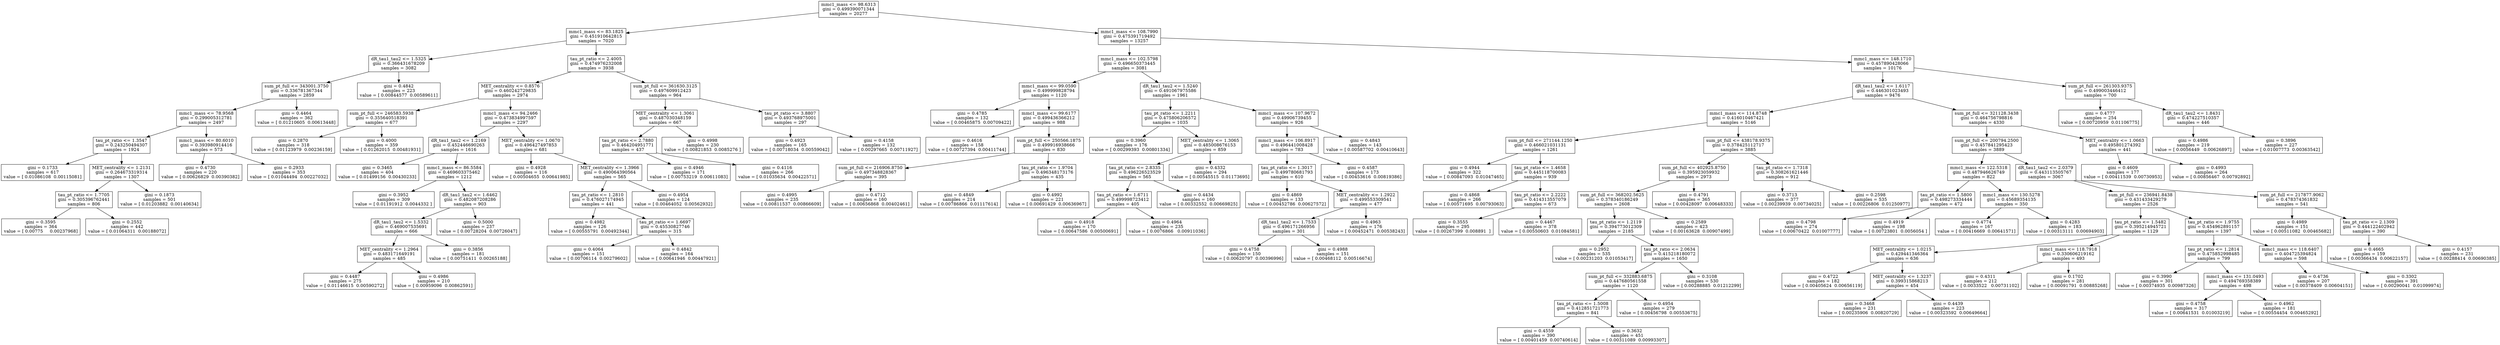 digraph Tree {
0 [label="mmc1_mass <= 98.6313\ngini = 0.499390071344\nsamples = 20277", shape="box"] ;
1 [label="mmc1_mass <= 83.1825\ngini = 0.451910642815\nsamples = 7020", shape="box"] ;
0 -> 1 ;
2 [label="dR_tau1_tau2 <= 1.5325\ngini = 0.366431678209\nsamples = 3082", shape="box"] ;
1 -> 2 ;
3 [label="sum_pt_full <= 343001.3750\ngini = 0.336781367344\nsamples = 2859", shape="box"] ;
2 -> 3 ;
4 [label="mmc1_mass <= 78.9568\ngini = 0.299005312781\nsamples = 2497", shape="box"] ;
3 -> 4 ;
5 [label="tau_pt_ratio <= 1.3547\ngini = 0.243250494307\nsamples = 1924", shape="box"] ;
4 -> 5 ;
6 [label="gini = 0.1733\nsamples = 617\nvalue = [ 0.01086108  0.00115081]", shape="box"] ;
5 -> 6 ;
7 [label="MET_centrality <= 1.2131\ngini = 0.264673319314\nsamples = 1307", shape="box"] ;
5 -> 7 ;
8 [label="tau_pt_ratio <= 1.7705\ngini = 0.305396762441\nsamples = 806", shape="box"] ;
7 -> 8 ;
9 [label="gini = 0.3595\nsamples = 364\nvalue = [ 0.00775     0.00237968]", shape="box"] ;
8 -> 9 ;
10 [label="gini = 0.2552\nsamples = 442\nvalue = [ 0.01064311  0.00188072]", shape="box"] ;
8 -> 10 ;
11 [label="gini = 0.1873\nsamples = 501\nvalue = [ 0.01203882  0.00140634]", shape="box"] ;
7 -> 11 ;
12 [label="mmc1_mass <= 80.6010\ngini = 0.393980914416\nsamples = 573", shape="box"] ;
4 -> 12 ;
13 [label="gini = 0.4730\nsamples = 220\nvalue = [ 0.00626829  0.00390382]", shape="box"] ;
12 -> 13 ;
14 [label="gini = 0.2933\nsamples = 353\nvalue = [ 0.01044494  0.00227032]", shape="box"] ;
12 -> 14 ;
15 [label="gini = 0.4464\nsamples = 362\nvalue = [ 0.01210605  0.00613448]", shape="box"] ;
3 -> 15 ;
16 [label="gini = 0.4842\nsamples = 223\nvalue = [ 0.00844577  0.00589611]", shape="box"] ;
2 -> 16 ;
17 [label="tau_pt_ratio <= 2.4005\ngini = 0.474976232008\nsamples = 3938", shape="box"] ;
1 -> 17 ;
18 [label="MET_centrality <= 0.8576\ngini = 0.460242729835\nsamples = 2974", shape="box"] ;
17 -> 18 ;
19 [label="sum_pt_full <= 246583.5938\ngini = 0.355640518391\nsamples = 677", shape="box"] ;
18 -> 19 ;
20 [label="gini = 0.2870\nsamples = 318\nvalue = [ 0.01123979  0.00236159]", shape="box"] ;
19 -> 20 ;
21 [label="gini = 0.4000\nsamples = 359\nvalue = [ 0.01262015  0.00481931]", shape="box"] ;
19 -> 21 ;
22 [label="mmc1_mass <= 94.2466\ngini = 0.473834997597\nsamples = 2297", shape="box"] ;
18 -> 22 ;
23 [label="dR_tau1_tau2 <= 1.2169\ngini = 0.452446690263\nsamples = 1616", shape="box"] ;
22 -> 23 ;
24 [label="gini = 0.3465\nsamples = 404\nvalue = [ 0.01499156  0.00430233]", shape="box"] ;
23 -> 24 ;
25 [label="mmc1_mass <= 86.5584\ngini = 0.469603375462\nsamples = 1212", shape="box"] ;
23 -> 25 ;
26 [label="gini = 0.3952\nsamples = 309\nvalue = [ 0.01191912  0.0044332 ]", shape="box"] ;
25 -> 26 ;
27 [label="dR_tau1_tau2 <= 1.6462\ngini = 0.482087208286\nsamples = 903", shape="box"] ;
25 -> 27 ;
28 [label="dR_tau1_tau2 <= 1.5332\ngini = 0.469007535691\nsamples = 666", shape="box"] ;
27 -> 28 ;
29 [label="MET_centrality <= 1.2964\ngini = 0.483171649191\nsamples = 485", shape="box"] ;
28 -> 29 ;
30 [label="gini = 0.4487\nsamples = 275\nvalue = [ 0.01146615  0.00590272]", shape="box"] ;
29 -> 30 ;
31 [label="gini = 0.4986\nsamples = 210\nvalue = [ 0.00959096  0.00862591]", shape="box"] ;
29 -> 31 ;
32 [label="gini = 0.3856\nsamples = 181\nvalue = [ 0.00751411  0.00265188]", shape="box"] ;
28 -> 32 ;
33 [label="gini = 0.5000\nsamples = 237\nvalue = [ 0.00728204  0.00726047]", shape="box"] ;
27 -> 33 ;
34 [label="MET_centrality <= 1.0670\ngini = 0.496427497853\nsamples = 681", shape="box"] ;
22 -> 34 ;
35 [label="gini = 0.4928\nsamples = 116\nvalue = [ 0.00504655  0.00641985]", shape="box"] ;
34 -> 35 ;
36 [label="MET_centrality <= 1.3966\ngini = 0.490064390564\nsamples = 565", shape="box"] ;
34 -> 36 ;
37 [label="tau_pt_ratio <= 1.2810\ngini = 0.476027174945\nsamples = 441", shape="box"] ;
36 -> 37 ;
38 [label="gini = 0.4982\nsamples = 126\nvalue = [ 0.00555791  0.00492344]", shape="box"] ;
37 -> 38 ;
39 [label="tau_pt_ratio <= 1.6697\ngini = 0.45530827746\nsamples = 315", shape="box"] ;
37 -> 39 ;
40 [label="gini = 0.4064\nsamples = 151\nvalue = [ 0.00706114  0.00279602]", shape="box"] ;
39 -> 40 ;
41 [label="gini = 0.4842\nsamples = 164\nvalue = [ 0.00641946  0.00447921]", shape="box"] ;
39 -> 41 ;
42 [label="gini = 0.4954\nsamples = 124\nvalue = [ 0.00464052  0.00562932]", shape="box"] ;
36 -> 42 ;
43 [label="sum_pt_full <= 361630.3125\ngini = 0.497609912423\nsamples = 964", shape="box"] ;
17 -> 43 ;
44 [label="MET_centrality <= 1.3061\ngini = 0.487030348159\nsamples = 667", shape="box"] ;
43 -> 44 ;
45 [label="tau_pt_ratio <= 2.7880\ngini = 0.464204951771\nsamples = 437", shape="box"] ;
44 -> 45 ;
46 [label="gini = 0.4946\nsamples = 171\nvalue = [ 0.00753219  0.00611083]", shape="box"] ;
45 -> 46 ;
47 [label="gini = 0.4116\nsamples = 266\nvalue = [ 0.01035634  0.00422571]", shape="box"] ;
45 -> 47 ;
48 [label="gini = 0.4998\nsamples = 230\nvalue = [ 0.00821853  0.0085276 ]", shape="box"] ;
44 -> 48 ;
49 [label="tau_pt_ratio <= 3.8807\ngini = 0.493768975001\nsamples = 297", shape="box"] ;
43 -> 49 ;
50 [label="gini = 0.4923\nsamples = 165\nvalue = [ 0.00718034  0.00559042]", shape="box"] ;
49 -> 50 ;
51 [label="gini = 0.4158\nsamples = 132\nvalue = [ 0.00297665  0.00711927]", shape="box"] ;
49 -> 51 ;
52 [label="mmc1_mass <= 108.7990\ngini = 0.475391719492\nsamples = 13257", shape="box"] ;
0 -> 52 ;
53 [label="mmc1_mass <= 102.5798\ngini = 0.496650373445\nsamples = 3081", shape="box"] ;
52 -> 53 ;
54 [label="mmc1_mass <= 99.0590\ngini = 0.499999828794\nsamples = 1120", shape="box"] ;
53 -> 54 ;
55 [label="gini = 0.4785\nsamples = 132\nvalue = [ 0.00465875  0.00709422]", shape="box"] ;
54 -> 55 ;
56 [label="mmc1_mass <= 99.6177\ngini = 0.499436366212\nsamples = 988", shape="box"] ;
54 -> 56 ;
57 [label="gini = 0.4616\nsamples = 158\nvalue = [ 0.00727394  0.00411744]", shape="box"] ;
56 -> 57 ;
58 [label="sum_pt_full <= 250566.1875\ngini = 0.499916938666\nsamples = 830", shape="box"] ;
56 -> 58 ;
59 [label="sum_pt_full <= 216906.8750\ngini = 0.497348828367\nsamples = 395", shape="box"] ;
58 -> 59 ;
60 [label="gini = 0.4995\nsamples = 235\nvalue = [ 0.00811537  0.00866609]", shape="box"] ;
59 -> 60 ;
61 [label="gini = 0.4712\nsamples = 160\nvalue = [ 0.00656868  0.00402461]", shape="box"] ;
59 -> 61 ;
62 [label="tau_pt_ratio <= 1.9704\ngini = 0.496348173176\nsamples = 435", shape="box"] ;
58 -> 62 ;
63 [label="gini = 0.4849\nsamples = 214\nvalue = [ 0.00786866  0.01117614]", shape="box"] ;
62 -> 63 ;
64 [label="gini = 0.4992\nsamples = 221\nvalue = [ 0.00691429  0.00636967]", shape="box"] ;
62 -> 64 ;
65 [label="dR_tau1_tau2 <= 1.5240\ngini = 0.491067975586\nsamples = 1961", shape="box"] ;
53 -> 65 ;
66 [label="tau_pt_ratio <= 1.2211\ngini = 0.475806206572\nsamples = 1035", shape="box"] ;
65 -> 66 ;
67 [label="gini = 0.3960\nsamples = 176\nvalue = [ 0.00299393  0.00801334]", shape="box"] ;
66 -> 67 ;
68 [label="MET_centrality <= 1.3065\ngini = 0.485008676153\nsamples = 859", shape="box"] ;
66 -> 68 ;
69 [label="tau_pt_ratio <= 2.8335\ngini = 0.496226523529\nsamples = 565", shape="box"] ;
68 -> 69 ;
70 [label="tau_pt_ratio <= 1.6711\ngini = 0.499998723412\nsamples = 405", shape="box"] ;
69 -> 70 ;
71 [label="gini = 0.4918\nsamples = 170\nvalue = [ 0.00647586  0.00500691]", shape="box"] ;
70 -> 71 ;
72 [label="gini = 0.4964\nsamples = 235\nvalue = [ 0.0076866   0.00911036]", shape="box"] ;
70 -> 72 ;
73 [label="gini = 0.4434\nsamples = 160\nvalue = [ 0.00332552  0.00669825]", shape="box"] ;
69 -> 73 ;
74 [label="gini = 0.4332\nsamples = 294\nvalue = [ 0.00545515  0.01173695]", shape="box"] ;
68 -> 74 ;
75 [label="mmc1_mass <= 107.9672\ngini = 0.49906739455\nsamples = 926", shape="box"] ;
65 -> 75 ;
76 [label="mmc1_mass <= 106.8917\ngini = 0.496441008428\nsamples = 783", shape="box"] ;
75 -> 76 ;
77 [label="tau_pt_ratio <= 1.3017\ngini = 0.499780681793\nsamples = 610", shape="box"] ;
76 -> 77 ;
78 [label="gini = 0.4869\nsamples = 133\nvalue = [ 0.00452786  0.00627572]", shape="box"] ;
77 -> 78 ;
79 [label="MET_centrality <= 1.2922\ngini = 0.499553309541\nsamples = 477", shape="box"] ;
77 -> 79 ;
80 [label="dR_tau1_tau2 <= 1.7533\ngini = 0.496171266956\nsamples = 301", shape="box"] ;
79 -> 80 ;
81 [label="gini = 0.4758\nsamples = 150\nvalue = [ 0.00620797  0.00396996]", shape="box"] ;
80 -> 81 ;
82 [label="gini = 0.4988\nsamples = 151\nvalue = [ 0.00468112  0.00516674]", shape="box"] ;
80 -> 82 ;
83 [label="gini = 0.4963\nsamples = 176\nvalue = [ 0.00452471  0.00538243]", shape="box"] ;
79 -> 83 ;
84 [label="gini = 0.4587\nsamples = 173\nvalue = [ 0.00453616  0.00819386]", shape="box"] ;
76 -> 84 ;
85 [label="gini = 0.4843\nsamples = 143\nvalue = [ 0.00587702  0.00410643]", shape="box"] ;
75 -> 85 ;
86 [label="mmc1_mass <= 148.1710\ngini = 0.457890428066\nsamples = 10176", shape="box"] ;
52 -> 86 ;
87 [label="dR_tau1_tau2 <= 1.6117\ngini = 0.446301023493\nsamples = 9476", shape="box"] ;
86 -> 87 ;
88 [label="mmc1_mass <= 114.8748\ngini = 0.416010467421\nsamples = 5146", shape="box"] ;
87 -> 88 ;
89 [label="sum_pt_full <= 271144.1250\ngini = 0.466021031131\nsamples = 1261", shape="box"] ;
88 -> 89 ;
90 [label="gini = 0.4944\nsamples = 322\nvalue = [ 0.00847093  0.01047465]", shape="box"] ;
89 -> 90 ;
91 [label="tau_pt_ratio <= 1.4658\ngini = 0.445118700083\nsamples = 939", shape="box"] ;
89 -> 91 ;
92 [label="gini = 0.4868\nsamples = 266\nvalue = [ 0.00571695  0.00793063]", shape="box"] ;
91 -> 92 ;
93 [label="tau_pt_ratio <= 2.2222\ngini = 0.414313557079\nsamples = 673", shape="box"] ;
91 -> 93 ;
94 [label="gini = 0.3555\nsamples = 295\nvalue = [ 0.00267399  0.008891  ]", shape="box"] ;
93 -> 94 ;
95 [label="gini = 0.4467\nsamples = 378\nvalue = [ 0.00550603  0.01084581]", shape="box"] ;
93 -> 95 ;
96 [label="sum_pt_full <= 438178.9375\ngini = 0.378425112717\nsamples = 3885", shape="box"] ;
88 -> 96 ;
97 [label="sum_pt_full <= 402925.8750\ngini = 0.395923059932\nsamples = 2973", shape="box"] ;
96 -> 97 ;
98 [label="sum_pt_full <= 368202.5625\ngini = 0.378340186249\nsamples = 2608", shape="box"] ;
97 -> 98 ;
99 [label="tau_pt_ratio <= 1.2119\ngini = 0.394773012309\nsamples = 2185", shape="box"] ;
98 -> 99 ;
100 [label="gini = 0.2952\nsamples = 535\nvalue = [ 0.00231203  0.01053417]", shape="box"] ;
99 -> 100 ;
101 [label="tau_pt_ratio <= 2.0634\ngini = 0.415218180072\nsamples = 1650", shape="box"] ;
99 -> 101 ;
102 [label="sum_pt_full <= 332883.6875\ngini = 0.447680561558\nsamples = 1120", shape="box"] ;
101 -> 102 ;
103 [label="tau_pt_ratio <= 1.5008\ngini = 0.412851721773\nsamples = 841", shape="box"] ;
102 -> 103 ;
104 [label="gini = 0.4559\nsamples = 390\nvalue = [ 0.00401459  0.00740614]", shape="box"] ;
103 -> 104 ;
105 [label="gini = 0.3632\nsamples = 451\nvalue = [ 0.00311089  0.00993307]", shape="box"] ;
103 -> 105 ;
106 [label="gini = 0.4954\nsamples = 279\nvalue = [ 0.00456798  0.00553675]", shape="box"] ;
102 -> 106 ;
107 [label="gini = 0.3108\nsamples = 530\nvalue = [ 0.00288885  0.01212299]", shape="box"] ;
101 -> 107 ;
108 [label="gini = 0.2589\nsamples = 423\nvalue = [ 0.00163628  0.00907499]", shape="box"] ;
98 -> 108 ;
109 [label="gini = 0.4791\nsamples = 365\nvalue = [ 0.00428097  0.00648333]", shape="box"] ;
97 -> 109 ;
110 [label="tau_pt_ratio <= 1.7318\ngini = 0.308261621446\nsamples = 912", shape="box"] ;
96 -> 110 ;
111 [label="gini = 0.3713\nsamples = 377\nvalue = [ 0.00239939  0.00734025]", shape="box"] ;
110 -> 111 ;
112 [label="gini = 0.2598\nsamples = 535\nvalue = [ 0.00226806  0.01250977]", shape="box"] ;
110 -> 112 ;
113 [label="sum_pt_full <= 321128.3438\ngini = 0.464756798816\nsamples = 4330", shape="box"] ;
87 -> 113 ;
114 [label="sum_pt_full <= 200794.2500\ngini = 0.457841295423\nsamples = 3889", shape="box"] ;
113 -> 114 ;
115 [label="mmc1_mass <= 122.5318\ngini = 0.487946626749\nsamples = 822", shape="box"] ;
114 -> 115 ;
116 [label="tau_pt_ratio <= 1.5800\ngini = 0.498273334444\nsamples = 472", shape="box"] ;
115 -> 116 ;
117 [label="gini = 0.4798\nsamples = 274\nvalue = [ 0.00670422  0.01007777]", shape="box"] ;
116 -> 117 ;
118 [label="gini = 0.4919\nsamples = 198\nvalue = [ 0.00723801  0.0056054 ]", shape="box"] ;
116 -> 118 ;
119 [label="mmc1_mass <= 130.5278\ngini = 0.45689354135\nsamples = 350", shape="box"] ;
115 -> 119 ;
120 [label="gini = 0.4774\nsamples = 167\nvalue = [ 0.00416669  0.00641571]", shape="box"] ;
119 -> 120 ;
121 [label="gini = 0.4283\nsamples = 183\nvalue = [ 0.00313111  0.00694903]", shape="box"] ;
119 -> 121 ;
122 [label="dR_tau1_tau2 <= 2.0379\ngini = 0.443113505767\nsamples = 3067", shape="box"] ;
114 -> 122 ;
123 [label="sum_pt_full <= 236941.8438\ngini = 0.431433429279\nsamples = 2526", shape="box"] ;
122 -> 123 ;
124 [label="tau_pt_ratio <= 1.5482\ngini = 0.395214945721\nsamples = 1129", shape="box"] ;
123 -> 124 ;
125 [label="MET_centrality <= 1.0215\ngini = 0.429441346364\nsamples = 636", shape="box"] ;
124 -> 125 ;
126 [label="gini = 0.4722\nsamples = 182\nvalue = [ 0.00405624  0.00656119]", shape="box"] ;
125 -> 126 ;
127 [label="MET_centrality <= 1.3237\ngini = 0.399315868213\nsamples = 454", shape="box"] ;
125 -> 127 ;
128 [label="gini = 0.3468\nsamples = 231\nvalue = [ 0.00235906  0.00820729]", shape="box"] ;
127 -> 128 ;
129 [label="gini = 0.4439\nsamples = 223\nvalue = [ 0.00323592  0.00649664]", shape="box"] ;
127 -> 129 ;
130 [label="mmc1_mass <= 118.7918\ngini = 0.330606219162\nsamples = 493", shape="box"] ;
124 -> 130 ;
131 [label="gini = 0.4311\nsamples = 212\nvalue = [ 0.0033522   0.00731102]", shape="box"] ;
130 -> 131 ;
132 [label="gini = 0.1702\nsamples = 281\nvalue = [ 0.00091791  0.00885268]", shape="box"] ;
130 -> 132 ;
133 [label="tau_pt_ratio <= 1.9755\ngini = 0.454962891157\nsamples = 1397", shape="box"] ;
123 -> 133 ;
134 [label="tau_pt_ratio <= 1.2814\ngini = 0.475852998485\nsamples = 799", shape="box"] ;
133 -> 134 ;
135 [label="gini = 0.3990\nsamples = 301\nvalue = [ 0.00374935  0.00987326]", shape="box"] ;
134 -> 135 ;
136 [label="mmc1_mass <= 131.0493\ngini = 0.494769358389\nsamples = 498", shape="box"] ;
134 -> 136 ;
137 [label="gini = 0.4758\nsamples = 317\nvalue = [ 0.00641531  0.01003219]", shape="box"] ;
136 -> 137 ;
138 [label="gini = 0.4962\nsamples = 181\nvalue = [ 0.00554454  0.00465292]", shape="box"] ;
136 -> 138 ;
139 [label="mmc1_mass <= 118.6407\ngini = 0.404725394824\nsamples = 598", shape="box"] ;
133 -> 139 ;
140 [label="gini = 0.4736\nsamples = 207\nvalue = [ 0.00378409  0.00604151]", shape="box"] ;
139 -> 140 ;
141 [label="gini = 0.3302\nsamples = 391\nvalue = [ 0.00290041  0.01099974]", shape="box"] ;
139 -> 141 ;
142 [label="sum_pt_full <= 217877.9062\ngini = 0.478374361832\nsamples = 541", shape="box"] ;
122 -> 142 ;
143 [label="gini = 0.4989\nsamples = 151\nvalue = [ 0.00511082  0.00465682]", shape="box"] ;
142 -> 143 ;
144 [label="tau_pt_ratio <= 2.1309\ngini = 0.444122402942\nsamples = 390", shape="box"] ;
142 -> 144 ;
145 [label="gini = 0.4665\nsamples = 159\nvalue = [ 0.00366434  0.00622157]", shape="box"] ;
144 -> 145 ;
146 [label="gini = 0.4157\nsamples = 231\nvalue = [ 0.00288414  0.00690385]", shape="box"] ;
144 -> 146 ;
147 [label="MET_centrality <= 1.0663\ngini = 0.495801274392\nsamples = 441", shape="box"] ;
113 -> 147 ;
148 [label="gini = 0.4609\nsamples = 177\nvalue = [ 0.00411539  0.00730953]", shape="box"] ;
147 -> 148 ;
149 [label="gini = 0.4993\nsamples = 264\nvalue = [ 0.00856467  0.00792892]", shape="box"] ;
147 -> 149 ;
150 [label="sum_pt_full <= 261303.9375\ngini = 0.499003446412\nsamples = 700", shape="box"] ;
86 -> 150 ;
151 [label="gini = 0.4777\nsamples = 254\nvalue = [ 0.00720959  0.01106775]", shape="box"] ;
150 -> 151 ;
152 [label="dR_tau1_tau2 <= 1.8431\ngini = 0.474227510357\nsamples = 446", shape="box"] ;
150 -> 152 ;
153 [label="gini = 0.4986\nsamples = 219\nvalue = [ 0.0056449   0.00626897]", shape="box"] ;
152 -> 153 ;
154 [label="gini = 0.3896\nsamples = 227\nvalue = [ 0.01007773  0.00363542]", shape="box"] ;
152 -> 154 ;
}